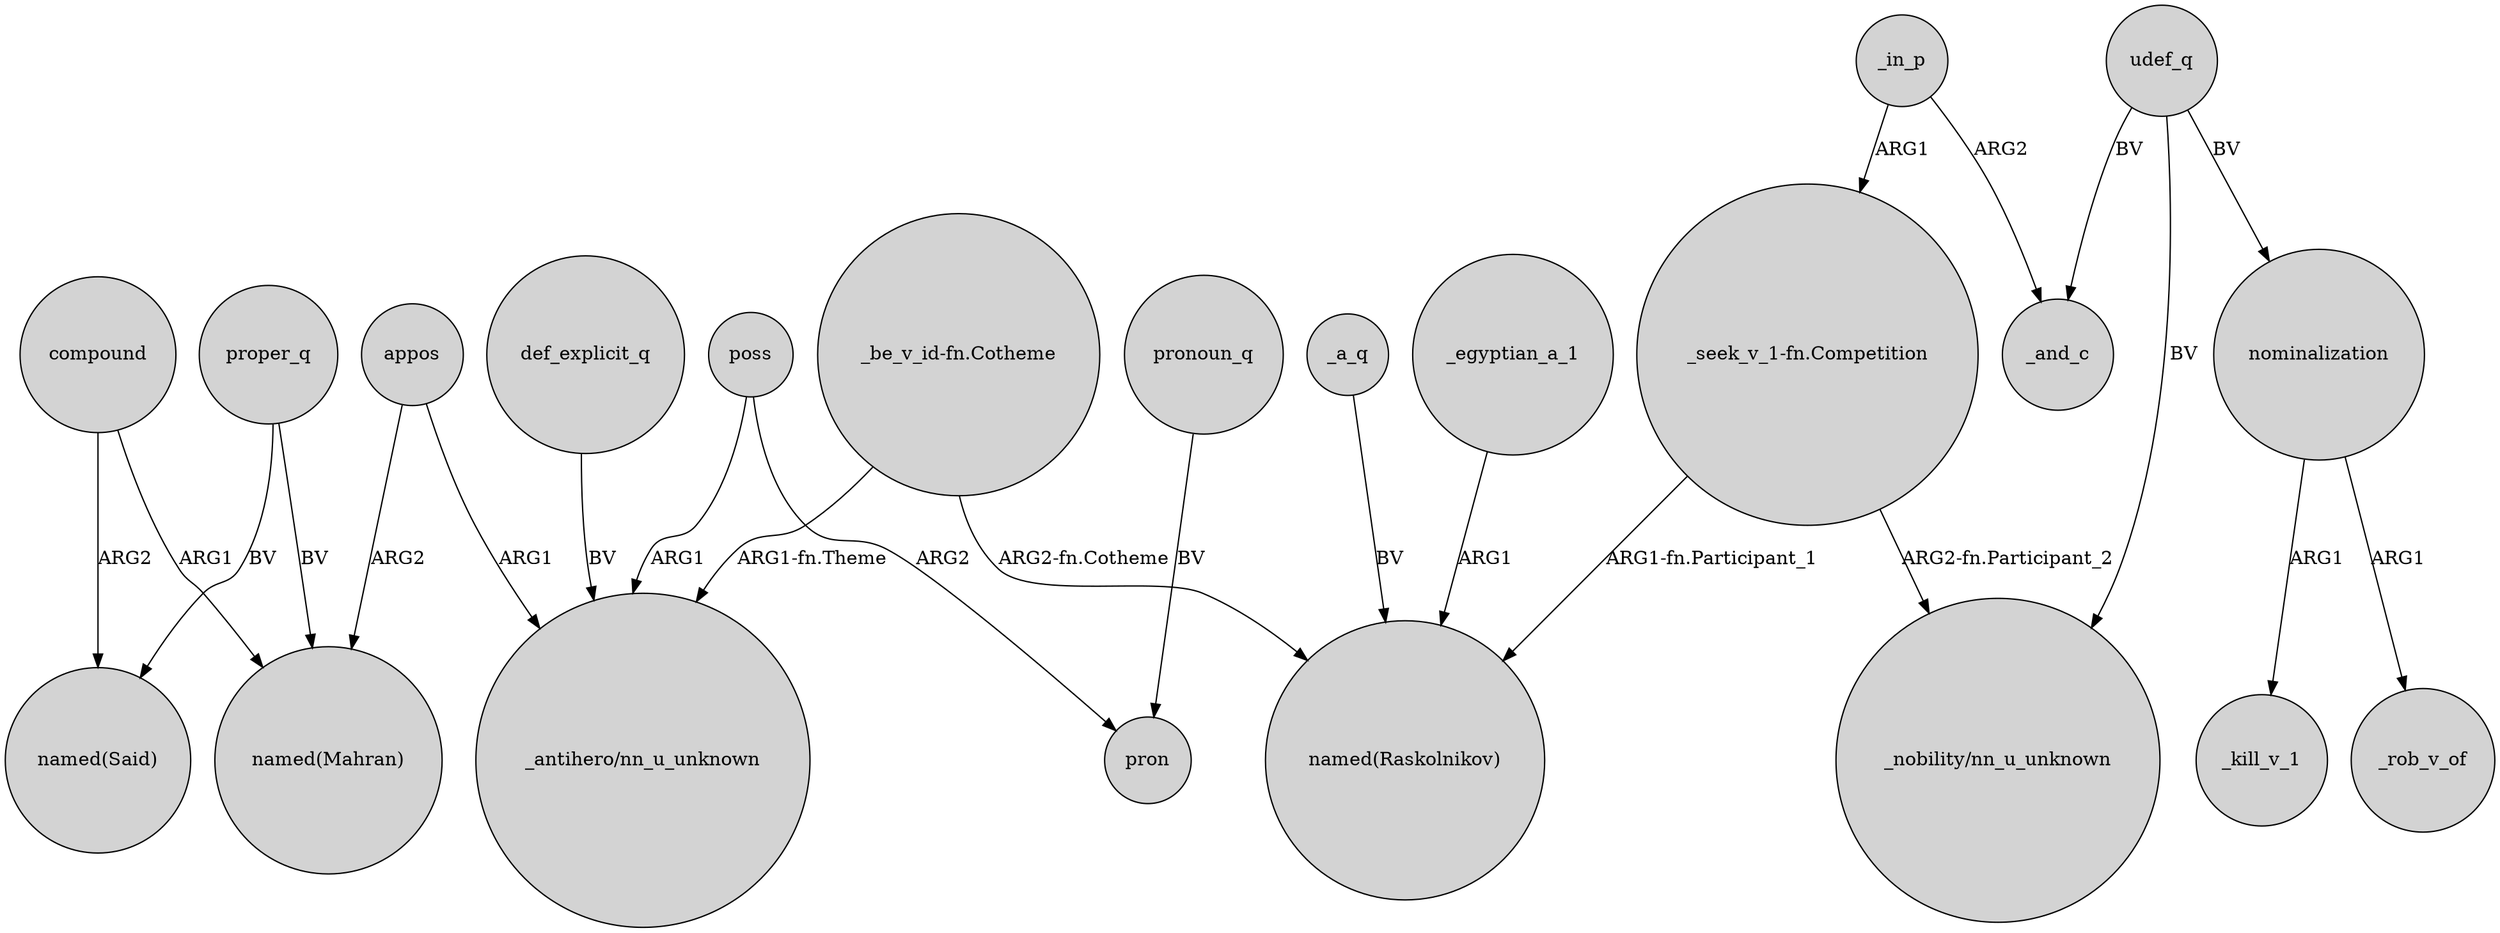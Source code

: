 digraph {
	node [shape=circle style=filled]
	appos -> "named(Mahran)" [label=ARG2]
	_in_p -> _and_c [label=ARG2]
	udef_q -> "_nobility/nn_u_unknown" [label=BV]
	poss -> "_antihero/nn_u_unknown" [label=ARG1]
	_in_p -> "_seek_v_1-fn.Competition" [label=ARG1]
	udef_q -> nominalization [label=BV]
	udef_q -> _and_c [label=BV]
	appos -> "_antihero/nn_u_unknown" [label=ARG1]
	pronoun_q -> pron [label=BV]
	poss -> pron [label=ARG2]
	_a_q -> "named(Raskolnikov)" [label=BV]
	def_explicit_q -> "_antihero/nn_u_unknown" [label=BV]
	nominalization -> _kill_v_1 [label=ARG1]
	proper_q -> "named(Said)" [label=BV]
	nominalization -> _rob_v_of [label=ARG1]
	"_be_v_id-fn.Cotheme" -> "_antihero/nn_u_unknown" [label="ARG1-fn.Theme"]
	compound -> "named(Said)" [label=ARG2]
	"_seek_v_1-fn.Competition" -> "named(Raskolnikov)" [label="ARG1-fn.Participant_1"]
	proper_q -> "named(Mahran)" [label=BV]
	"_seek_v_1-fn.Competition" -> "_nobility/nn_u_unknown" [label="ARG2-fn.Participant_2"]
	compound -> "named(Mahran)" [label=ARG1]
	_egyptian_a_1 -> "named(Raskolnikov)" [label=ARG1]
	"_be_v_id-fn.Cotheme" -> "named(Raskolnikov)" [label="ARG2-fn.Cotheme"]
}
